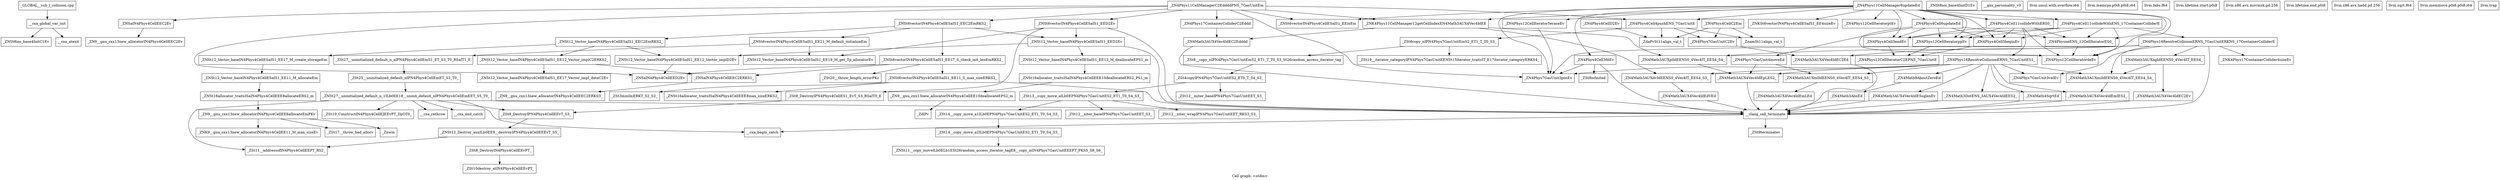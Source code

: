 digraph "Call graph: \<stdin\>" {
	label="Call graph: \<stdin\>";

	Node0x556c4b8a5500 [shape=record,label="{_GLOBAL__sub_I_collision.cpp}"];
	Node0x556c4b8a5500 -> Node0x556c4b855540;
	Node0x556c4b8592f0 [shape=record,label="{_ZN4Phys4CellC2Em}"];
	Node0x556c4b8592f0 -> Node0x556c4b859b20;
	Node0x556c4b8592f0 -> Node0x556c4b85a110;
	Node0x556c4b8592f0 -> Node0x556c4b85a930;
	Node0x556c4b85c8c0 [shape=record,label="{_ZN4Phys4CellD2Ev}"];
	Node0x556c4b85c8c0 -> Node0x556c4b85a930;
	Node0x556c4b874680 [shape=record,label="{_ZN4Phys11CellManagerC2EddddPNS_7GasUnitEm}"];
	Node0x556c4b874680 -> Node0x556c4b8749e0;
	Node0x556c4b874680 -> Node0x556c4b874bf0;
	Node0x556c4b874680 -> Node0x556c4b8752a0;
	Node0x556c4b874680 -> Node0x556c4b8776d0;
	Node0x556c4b874680 -> Node0x556c4b85f5e0;
	Node0x556c4b874680 -> Node0x556c4b87bd30;
	Node0x556c4b874680 -> Node0x556c4b8ba720;
	Node0x556c4b874680 -> Node0x556c4b85cca0;
	Node0x556c4b874680 -> Node0x556c4b87e680;
	Node0x556c4b855540 [shape=record,label="{__cxx_global_var_init}"];
	Node0x556c4b855540 -> Node0x556c4b855ab0;
	Node0x556c4b855540 -> Node0x556c4b858be0;
	Node0x556c4b855ab0 [shape=record,label="{_ZNSt8ios_base4InitC1Ev}"];
	Node0x556c4b8590e0 [shape=record,label="{_ZNSt8ios_base4InitD1Ev}"];
	Node0x556c4b858be0 [shape=record,label="{__cxa_atexit}"];
	Node0x556c4b88f7f0 [shape=record,label="{__gxx_personality_v0}"];
	Node0x556c4b85a110 [shape=record,label="{_ZN4Phys7GasUnitC2Ev}"];
	Node0x556c4b85a110 -> Node0x556c4b85c310;
	Node0x556c4b85b6e0 [shape=record,label="{llvm.umul.with.overflow.i64}"];
	Node0x556c4b859b20 [shape=record,label="{_ZnamSt11align_val_t}"];
	Node0x556c4b85a930 [shape=record,label="{_ZdaPvSt11align_val_t}"];
	Node0x556c4b85c310 [shape=record,label="{_ZN4Math3AUX4Vec4IdEC2Ed}"];
	Node0x556c4b85c310 -> Node0x556c4b85fe20;
	Node0x556c4b85cca0 [shape=record,label="{_ZN4Phys4Cell4pushENS_7GasUnitE}"];
	Node0x556c4b85cca0 -> Node0x556c4b859b20;
	Node0x556c4b85cca0 -> Node0x556c4b85a110;
	Node0x556c4b85cca0 -> Node0x556c4b85d290;
	Node0x556c4b85cca0 -> Node0x556c4b85a930;
	Node0x556c4b85d290 [shape=record,label="{_ZSt6copy_nIPN4Phys7GasUnitEmS2_ET1_T_T0_S3_}"];
	Node0x556c4b85d290 -> Node0x556c4b85d640;
	Node0x556c4b85d290 -> Node0x556c4b85dc10;
	Node0x556c4b85e2f0 [shape=record,label="{llvm.memcpy.p0i8.p0i8.i64}"];
	Node0x556c4b85f0e0 [shape=record,label="{_ZN4Phys4Cell3fitEv}"];
	Node0x556c4b85f0e0 -> Node0x556c4b85f5e0;
	Node0x556c4b85f0e0 -> Node0x556c4b85fa10;
	Node0x556c4b85f0e0 -> Node0x556c4b85fe20;
	Node0x556c4b85d640 [shape=record,label="{_ZSt19__iterator_categoryIPN4Phys7GasUnitEENSt15iterator_traitsIT_E17iterator_categoryERKS4_}"];
	Node0x556c4b85dc10 [shape=record,label="{_ZSt8__copy_nIPN4Phys7GasUnitEmS2_ET1_T_T0_S3_St26random_access_iterator_tag}"];
	Node0x556c4b85dc10 -> Node0x556c4b888ad0;
	Node0x556c4b85f5e0 [shape=record,label="{_ZN4Phys7GasUnit3posEv}"];
	Node0x556c4b85fa10 [shape=record,label="{_ZSt8isfinited}"];
	Node0x556c4b85fe20 [shape=record,label="{__clang_call_terminate}"];
	Node0x556c4b85fe20 -> Node0x556c4b860250;
	Node0x556c4b85fe20 -> Node0x556c4b860660;
	Node0x556c4b88cb60 [shape=record,label="{llvm.fabs.f64}"];
	Node0x556c4b860250 [shape=record,label="{__cxa_begin_catch}"];
	Node0x556c4b860660 [shape=record,label="{_ZSt9terminatev}"];
	Node0x556c4b866e10 [shape=record,label="{_ZN4Phys4Cell6updateEd}"];
	Node0x556c4b866e10 -> Node0x556c4b863160;
	Node0x556c4b866e10 -> Node0x556c4b864130;
	Node0x556c4b866e10 -> Node0x556c4b865bb0;
	Node0x556c4b866e10 -> Node0x556c4b866490;
	Node0x556c4b866e10 -> Node0x556c4b8444a0;
	Node0x556c4b866e10 -> Node0x556c4b867c80;
	Node0x556c4b864130 [shape=record,label="{_ZN4Phys4Cell3endEv}"];
	Node0x556c4b864130 -> Node0x556c4b8a4a40;
	Node0x556c4b863160 [shape=record,label="{_ZN4Phys4Cell5beginEv}"];
	Node0x556c4b863160 -> Node0x556c4b8a4a40;
	Node0x556c4b865bb0 [shape=record,label="{_ZN4PhysneENS_12CellIteratorES0_}"];
	Node0x556c4b865bb0 -> Node0x556c4b866490;
	Node0x556c4b866490 [shape=record,label="{_ZN4Phys12CellIteratordeEv}"];
	Node0x556c4b8444a0 [shape=record,label="{_ZN4Phys7GasUnit4moveEd}"];
	Node0x556c4b8444a0 -> Node0x556c4b8684a0;
	Node0x556c4b8444a0 -> Node0x556c4b87e7b0;
	Node0x556c4b867c80 [shape=record,label="{_ZN4Phys12CellIteratorppEv}"];
	Node0x556c4b867c80 -> Node0x556c4b8a4a40;
	Node0x556c4b8a4a40 [shape=record,label="{_ZN4Phys12CellIteratorC2EPNS_7GasUnitE}"];
	Node0x556c4b888ad0 [shape=record,label="{_ZSt4copyIPN4Phys7GasUnitES2_ET0_T_S4_S3_}"];
	Node0x556c4b888ad0 -> Node0x556c4b889000;
	Node0x556c4b888ad0 -> Node0x556c4b889730;
	Node0x556c4b8684a0 [shape=record,label="{_ZN4Math3AUXmlIdEENS0_4Vec4IT_EES4_S3_}"];
	Node0x556c4b8684a0 -> Node0x556c4b885b10;
	Node0x556c4b87e7b0 [shape=record,label="{_ZN4Math3AUX4Vec4IdEpLES2_}"];
	Node0x556c4b87e7b0 -> Node0x556c4b85fe20;
	Node0x556c4b86a490 [shape=record,label="{_ZN4Phys4Cell11collideWithENS_17ContainerColliderE}"];
	Node0x556c4b86a490 -> Node0x556c4b863160;
	Node0x556c4b86a490 -> Node0x556c4b864130;
	Node0x556c4b86a490 -> Node0x556c4b865bb0;
	Node0x556c4b86a490 -> Node0x556c4b866490;
	Node0x556c4b86a490 -> Node0x556c4b86b370;
	Node0x556c4b86a490 -> Node0x556c4b867c80;
	Node0x556c4b86b370 [shape=record,label="{_ZN4Phys16ResolveCollisionERNS_7GasUnitERKNS_17ContainerColliderE}"];
	Node0x556c4b86b370 -> Node0x556c4b85c310;
	Node0x556c4b86b370 -> Node0x556c4b85f5e0;
	Node0x556c4b86b370 -> Node0x556c4b86f2b0;
	Node0x556c4b86b370 -> Node0x556c4b86f610;
	Node0x556c4b86b370 -> Node0x556c4b85fe20;
	Node0x556c4b86b370 -> Node0x556c4b86fc20;
	Node0x556c4b86b370 -> Node0x556c4b871750;
	Node0x556c4b86b370 -> Node0x556c4b870000;
	Node0x556c4b86f2b0 [shape=record,label="{_ZN4Math3AUXplIdEENS0_4Vec4IT_EES4_S4_}"];
	Node0x556c4b86f2b0 -> Node0x556c4b87e7b0;
	Node0x556c4b86f610 [shape=record,label="{_ZNK4Phys17ContainerCollider4sizeEv}"];
	Node0x556c4b8a5b50 [shape=record,label="{llvm.lifetime.start.p0i8}"];
	Node0x556c4b88ea20 [shape=record,label="{_ZNSt6vectorIN4Phys4CellESaIS1_EE11_S_max_sizeERKS2_}"];
	Node0x556c4b88ea20 -> Node0x556c4b891590;
	Node0x556c4b88ea20 -> Node0x556c4b892170;
	Node0x556c4b88ea20 -> Node0x556c4b85fe20;
	Node0x556c4b88d8b0 [shape=record,label="{llvm.x86.avx.movmsk.pd.256}"];
	Node0x556c4b8a68e0 [shape=record,label="{llvm.lifetime.end.p0i8}"];
	Node0x556c4b86fc20 [shape=record,label="{_ZN4Math3AUXmiIdEENS0_4Vec4IT_EES4_S4_}"];
	Node0x556c4b86fc20 -> Node0x556c4b876ef0;
	Node0x556c4b870000 [shape=record,label="{_ZN4Math3AUXngIdEENS0_4Vec4IT_EES4_}"];
	Node0x556c4b870000 -> Node0x556c4b887fe0;
	Node0x556c4b870000 -> Node0x556c4b86fc20;
	Node0x556c4b871750 [shape=record,label="{_ZN4Phys7GasUnit3velEv}"];
	Node0x556c4b871b50 [shape=record,label="{_ZN4Phys4Cell11collideWithERS0_}"];
	Node0x556c4b871b50 -> Node0x556c4b863160;
	Node0x556c4b871b50 -> Node0x556c4b864130;
	Node0x556c4b871b50 -> Node0x556c4b865bb0;
	Node0x556c4b871b50 -> Node0x556c4b866490;
	Node0x556c4b871b50 -> Node0x556c4b8729a0;
	Node0x556c4b871b50 -> Node0x556c4b867c80;
	Node0x556c4b8729a0 [shape=record,label="{_ZN4Phys16ResolveCollisionERNS_7GasUnitES1_}"];
	Node0x556c4b8729a0 -> Node0x556c4b85f5e0;
	Node0x556c4b8729a0 -> Node0x556c4b87e7b0;
	Node0x556c4b8729a0 -> Node0x556c4b86fc20;
	Node0x556c4b8729a0 -> Node0x556c4b872ef0;
	Node0x556c4b8729a0 -> Node0x556c4b871750;
	Node0x556c4b8729a0 -> Node0x556c4b8684a0;
	Node0x556c4b8729a0 -> Node0x556c4b876ef0;
	Node0x556c4b8729a0 -> Node0x556c4b873e30;
	Node0x556c4b8729a0 -> Node0x556c4b873240;
	Node0x556c4b8729a0 -> Node0x556c4b7f4a60;
	Node0x556c4b8729a0 -> Node0x556c4b7f4ae0;
	Node0x556c4b872ef0 [shape=record,label="{_ZNK4Math3AUX4Vec4IdE5sqlenEv}"];
	Node0x556c4b872ef0 -> Node0x556c4b85fe20;
	Node0x556c4b873240 [shape=record,label="{_ZN4Math9AboutZeroEd}"];
	Node0x556c4b873240 -> Node0x556c4b884a60;
	Node0x556c4b7f4a60 [shape=record,label="{_ZN4Math3DotENS_3AUX4Vec4IdEES2_}"];
	Node0x556c4b7f4a60 -> Node0x556c4b85fe20;
	Node0x556c4b7f4ae0 [shape=record,label="{_ZN4Math4SqrtEd}"];
	Node0x556c4b7f4ae0 -> Node0x556c4b85fe20;
	Node0x556c4b876ef0 [shape=record,label="{_ZN4Math3AUX4Vec4IdEmIES2_}"];
	Node0x556c4b876ef0 -> Node0x556c4b85fe20;
	Node0x556c4b873e30 [shape=record,label="{_ZN4Math3AUXdvIdEENS0_4Vec4IT_EES4_S3_}"];
	Node0x556c4b873e30 -> Node0x556c4b883d30;
	Node0x556c4b8749e0 [shape=record,label="{_ZNSaIN4Phys4CellEEC2Ev}"];
	Node0x556c4b8749e0 -> Node0x556c4b87f6a0;
	Node0x556c4b874bf0 [shape=record,label="{_ZNSt6vectorIN4Phys4CellESaIS1_EEC2EmRKS2_}"];
	Node0x556c4b874bf0 -> Node0x556c4b87f9a0;
	Node0x556c4b874bf0 -> Node0x556c4b8803f0;
	Node0x556c4b874bf0 -> Node0x556c4b8806f0;
	Node0x556c4b874bf0 -> Node0x556c4b8809f0;
	Node0x556c4b8752a0 [shape=record,label="{_ZNSaIN4Phys4CellEED2Ev}"];
	Node0x556c4b8776d0 [shape=record,label="{_ZN4Phys17ContainerColliderC2Eddd}"];
	Node0x556c4b8776d0 -> Node0x556c4b8813f0;
	Node0x556c4b87bd30 [shape=record,label="{_ZNK4Phys11CellManager12getCellIndexEN4Math3AUX4Vec4IdEE}"];
	Node0x556c4b87bd30 -> Node0x556c4b8813f0;
	Node0x556c4b87bd30 -> Node0x556c4b86f2b0;
	Node0x556c4b87bd30 -> Node0x556c4b873e30;
	Node0x556c4b8ba720 [shape=record,label="{_ZNSt6vectorIN4Phys4CellESaIS1_EEixEm}"];
	Node0x556c4b87e680 [shape=record,label="{_ZNSt6vectorIN4Phys4CellESaIS1_EED2Ev}"];
	Node0x556c4b87e680 -> Node0x556c4b882700;
	Node0x556c4b87e680 -> Node0x556c4b882c30;
	Node0x556c4b87e680 -> Node0x556c4b8809f0;
	Node0x556c4b87e680 -> Node0x556c4b85fe20;
	Node0x556c4b87f6a0 [shape=record,label="{_ZN9__gnu_cxx13new_allocatorIN4Phys4CellEEC2Ev}"];
	Node0x556c4b87f9a0 [shape=record,label="{_ZNSt6vectorIN4Phys4CellESaIS1_EE17_S_check_init_lenEmRKS2_}"];
	Node0x556c4b87f9a0 -> Node0x556c4b88e350;
	Node0x556c4b87f9a0 -> Node0x556c4b88ea20;
	Node0x556c4b87f9a0 -> Node0x556c4b8752a0;
	Node0x556c4b87f9a0 -> Node0x556c4b88f170;
	Node0x556c4b8803f0 [shape=record,label="{_ZNSt12_Vector_baseIN4Phys4CellESaIS1_EEC2EmRKS2_}"];
	Node0x556c4b8803f0 -> Node0x556c4b8a0bb0;
	Node0x556c4b8803f0 -> Node0x556c4b88fde0;
	Node0x556c4b8803f0 -> Node0x556c4b8909c0;
	Node0x556c4b8806f0 [shape=record,label="{_ZNSt6vectorIN4Phys4CellESaIS1_EE21_M_default_initializeEm}"];
	Node0x556c4b8806f0 -> Node0x556c4b882700;
	Node0x556c4b8806f0 -> Node0x556c4b890b40;
	Node0x556c4b8809f0 [shape=record,label="{_ZNSt12_Vector_baseIN4Phys4CellESaIS1_EED2Ev}"];
	Node0x556c4b8809f0 -> Node0x556c4b8912b0;
	Node0x556c4b8809f0 -> Node0x556c4b8909c0;
	Node0x556c4b8809f0 -> Node0x556c4b85fe20;
	Node0x556c4b8813f0 [shape=record,label="{_ZN4Math3AUX4Vec4IdEC2Edddd}"];
	Node0x556c4b8813f0 -> Node0x556c4b85fe20;
	Node0x556c4b882700 [shape=record,label="{_ZNSt12_Vector_baseIN4Phys4CellESaIS1_EE19_M_get_Tp_allocatorEv}"];
	Node0x556c4b882c30 [shape=record,label="{_ZSt8_DestroyIPN4Phys4CellES1_EvT_S3_RSaIT0_E}"];
	Node0x556c4b882c30 -> Node0x556c4b89da90;
	Node0x556c4b883170 [shape=record,label="{_ZN4Phys11CellManager6updateEd}"];
	Node0x556c4b883170 -> Node0x556c4b883470;
	Node0x556c4b883170 -> Node0x556c4b8ba720;
	Node0x556c4b883170 -> Node0x556c4b866e10;
	Node0x556c4b883170 -> Node0x556c4b871b50;
	Node0x556c4b883170 -> Node0x556c4b86a490;
	Node0x556c4b883170 -> Node0x556c4b85f0e0;
	Node0x556c4b883170 -> Node0x556c4b863160;
	Node0x556c4b883170 -> Node0x556c4b867c80;
	Node0x556c4b883170 -> Node0x556c4b864130;
	Node0x556c4b883170 -> Node0x556c4b865bb0;
	Node0x556c4b883170 -> Node0x556c4b8c5f60;
	Node0x556c4b883170 -> Node0x556c4b85f5e0;
	Node0x556c4b883170 -> Node0x556c4b87bd30;
	Node0x556c4b883170 -> Node0x556c4b8c5fe0;
	Node0x556c4b883170 -> Node0x556c4b866490;
	Node0x556c4b883170 -> Node0x556c4b85cca0;
	Node0x556c4b883470 [shape=record,label="{_ZNKSt6vectorIN4Phys4CellESaIS1_EE4sizeEv}"];
	Node0x556c4b8c5f60 [shape=record,label="{_ZN4Phys12CellIteratorptEv}"];
	Node0x556c4b8c5fe0 [shape=record,label="{_ZN4Phys12CellIterator5eraseEv}"];
	Node0x556c4b8c5fe0 -> Node0x556c4b85f5e0;
	Node0x556c4b883d30 [shape=record,label="{_ZN4Math3AUX4Vec4IdEdVEd}"];
	Node0x556c4b883d30 -> Node0x556c4b85fe20;
	Node0x556c4b88d090 [shape=record,label="{llvm.x86.avx.hadd.pd.256}"];
	Node0x556c4b884a60 [shape=record,label="{_ZN4Math3AbsEd}"];
	Node0x556c4b884a60 -> Node0x556c4b85fe20;
	Node0x556c4b88d390 [shape=record,label="{llvm.sqrt.f64}"];
	Node0x556c4b885b10 [shape=record,label="{_ZN4Math3AUX4Vec4IdEmLEd}"];
	Node0x556c4b885b10 -> Node0x556c4b85fe20;
	Node0x556c4b887fe0 [shape=record,label="{_ZN4Math3AUX4Vec4IdEC2Ev}"];
	Node0x556c4b887fe0 -> Node0x556c4b85fe20;
	Node0x556c4b889000 [shape=record,label="{_ZSt12__miter_baseIPN4Phys7GasUnitEET_S3_}"];
	Node0x556c4b889730 [shape=record,label="{_ZSt13__copy_move_aILb0EPN4Phys7GasUnitES2_ET1_T0_S4_S3_}"];
	Node0x556c4b889730 -> Node0x556c4b889c60;
	Node0x556c4b889730 -> Node0x556c4b88aa80;
	Node0x556c4b889730 -> Node0x556c4b88a530;
	Node0x556c4b889c60 [shape=record,label="{_ZSt12__niter_baseIPN4Phys7GasUnitEET_S3_}"];
	Node0x556c4b88a530 [shape=record,label="{_ZSt14__copy_move_a1ILb0EPN4Phys7GasUnitES2_ET1_T0_S4_S3_}"];
	Node0x556c4b88a530 -> Node0x556c4b88b1d0;
	Node0x556c4b88aa80 [shape=record,label="{_ZSt12__niter_wrapIPN4Phys7GasUnitEET_RKS3_S3_}"];
	Node0x556c4b88b1d0 [shape=record,label="{_ZSt14__copy_move_a2ILb0EPN4Phys7GasUnitES2_ET1_T0_S4_S3_}"];
	Node0x556c4b88b1d0 -> Node0x556c4b88b920;
	Node0x556c4b88b920 [shape=record,label="{_ZNSt11__copy_moveILb0ELb1ESt26random_access_iterator_tagE8__copy_mIN4Phys7GasUnitEEEPT_PKS5_S8_S6_}"];
	Node0x556c4b88c2d0 [shape=record,label="{llvm.memmove.p0i8.p0i8.i64}"];
	Node0x556c4b88e350 [shape=record,label="{_ZNSaIN4Phys4CellEEC2ERKS1_}"];
	Node0x556c4b88e350 -> Node0x556c4b8922f0;
	Node0x556c4b88f170 [shape=record,label="{_ZSt20__throw_length_errorPKc}"];
	Node0x556c4b8a0bb0 [shape=record,label="{_ZNSt12_Vector_baseIN4Phys4CellESaIS1_EE12_Vector_implC2ERKS2_}"];
	Node0x556c4b8a0bb0 -> Node0x556c4b88e350;
	Node0x556c4b8a0bb0 -> Node0x556c4b892d30;
	Node0x556c4b88fde0 [shape=record,label="{_ZNSt12_Vector_baseIN4Phys4CellESaIS1_EE17_M_create_storageEm}"];
	Node0x556c4b88fde0 -> Node0x556c4b8935b0;
	Node0x556c4b8909c0 [shape=record,label="{_ZNSt12_Vector_baseIN4Phys4CellESaIS1_EE12_Vector_implD2Ev}"];
	Node0x556c4b8909c0 -> Node0x556c4b8752a0;
	Node0x556c4b890b40 [shape=record,label="{_ZSt27__uninitialized_default_n_aIPN4Phys4CellEmS1_ET_S3_T0_RSaIT1_E}"];
	Node0x556c4b890b40 -> Node0x556c4b898450;
	Node0x556c4b8912b0 [shape=record,label="{_ZNSt12_Vector_baseIN4Phys4CellESaIS1_EE13_M_deallocateEPS1_m}"];
	Node0x556c4b8912b0 -> Node0x556c4b8a1520;
	Node0x556c4b891590 [shape=record,label="{_ZNSt16allocator_traitsISaIN4Phys4CellEEE8max_sizeERKS2_}"];
	Node0x556c4b892170 [shape=record,label="{_ZSt3minImERKT_S2_S2_}"];
	Node0x556c4b8922f0 [shape=record,label="{_ZN9__gnu_cxx13new_allocatorIN4Phys4CellEEC2ERKS3_}"];
	Node0x556c4b892d30 [shape=record,label="{_ZNSt12_Vector_baseIN4Phys4CellESaIS1_EE17_Vector_impl_dataC2Ev}"];
	Node0x556c4b8935b0 [shape=record,label="{_ZNSt12_Vector_baseIN4Phys4CellESaIS1_EE11_M_allocateEm}"];
	Node0x556c4b8935b0 -> Node0x556c4b893fa0;
	Node0x556c4b893fa0 [shape=record,label="{_ZNSt16allocator_traitsISaIN4Phys4CellEEE8allocateERS2_m}"];
	Node0x556c4b893fa0 -> Node0x556c4b894d70;
	Node0x556c4b894d70 [shape=record,label="{_ZN9__gnu_cxx13new_allocatorIN4Phys4CellEE8allocateEmPKv}"];
	Node0x556c4b894d70 -> Node0x556c4b895a60;
	Node0x556c4b894d70 -> Node0x556c4b897f50;
	Node0x556c4b894d70 -> Node0x556c4b897b10;
	Node0x556c4b895a60 [shape=record,label="{_ZNK9__gnu_cxx13new_allocatorIN4Phys4CellEE11_M_max_sizeEv}"];
	Node0x556c4b897f50 [shape=record,label="{_ZSt17__throw_bad_allocv}"];
	Node0x556c4b897b10 [shape=record,label="{_Znwm}"];
	Node0x556c4b898450 [shape=record,label="{_ZSt25__uninitialized_default_nIPN4Phys4CellEmET_S3_T0_}"];
	Node0x556c4b898450 -> Node0x556c4b899510;
	Node0x556c4b899510 [shape=record,label="{_ZNSt27__uninitialized_default_n_1ILb0EE18__uninit_default_nIPN4Phys4CellEmEET_S5_T0_}"];
	Node0x556c4b899510 -> Node0x556c4b844190;
	Node0x556c4b899510 -> Node0x556c4b89d190;
	Node0x556c4b899510 -> Node0x556c4b860250;
	Node0x556c4b899510 -> Node0x556c4b89da90;
	Node0x556c4b899510 -> Node0x556c4b89dee0;
	Node0x556c4b899510 -> Node0x556c4b89e060;
	Node0x556c4b899510 -> Node0x556c4b85fe20;
	Node0x556c4b844190 [shape=record,label="{_ZSt11__addressofIN4Phys4CellEEPT_RS2_}"];
	Node0x556c4b89d190 [shape=record,label="{_ZSt10_ConstructIN4Phys4CellEJEEvPT_DpOT0_}"];
	Node0x556c4b89da90 [shape=record,label="{_ZSt8_DestroyIPN4Phys4CellEEvT_S3_}"];
	Node0x556c4b89da90 -> Node0x556c4b89e960;
	Node0x556c4b89dee0 [shape=record,label="{__cxa_rethrow}"];
	Node0x556c4b89e060 [shape=record,label="{__cxa_end_catch}"];
	Node0x556c4b89f6f0 [shape=record,label="{llvm.trap}"];
	Node0x556c4b89e960 [shape=record,label="{_ZNSt12_Destroy_auxILb0EE9__destroyIPN4Phys4CellEEEvT_S5_}"];
	Node0x556c4b89e960 -> Node0x556c4b844190;
	Node0x556c4b89e960 -> Node0x556c4b89fdc0;
	Node0x556c4b89fdc0 [shape=record,label="{_ZSt8_DestroyIN4Phys4CellEEvPT_}"];
	Node0x556c4b89fdc0 -> Node0x556c4b8a0510;
	Node0x556c4b8a0510 [shape=record,label="{_ZSt10destroy_atIN4Phys4CellEEvPT_}"];
	Node0x556c4b8a2090 [shape=record,label="{_ZN9__gnu_cxx13new_allocatorIN4Phys4CellEE10deallocateEPS2_m}"];
	Node0x556c4b8a2090 -> Node0x556c4b8a2870;
	Node0x556c4b8a1520 [shape=record,label="{_ZNSt16allocator_traitsISaIN4Phys4CellEEE10deallocateERS2_PS1_m}"];
	Node0x556c4b8a1520 -> Node0x556c4b8a2090;
	Node0x556c4b8a2870 [shape=record,label="{_ZdlPv}"];
}
